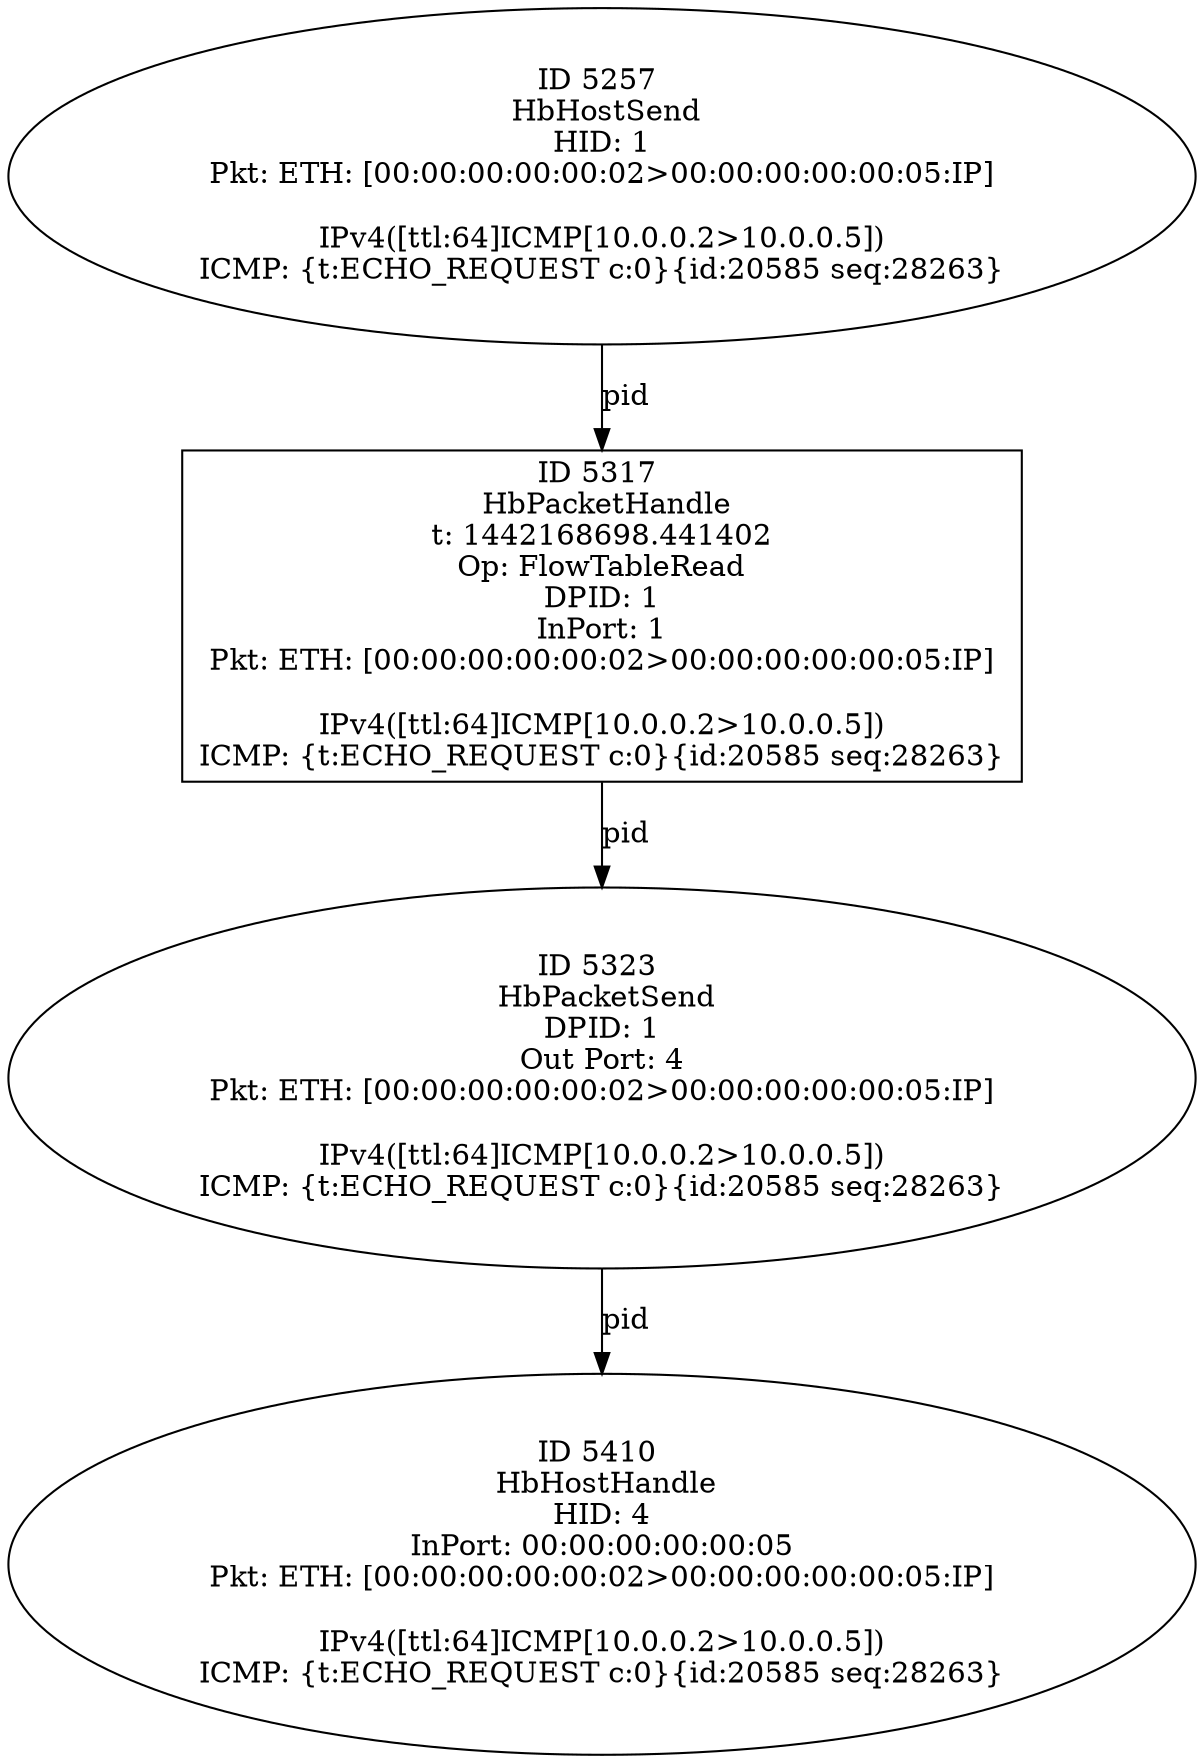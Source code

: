 strict digraph G {
5410 [shape=oval, event=<hb_events.HbHostHandle object at 0x107efe2d0>, label="ID 5410 
 HbHostHandle
HID: 4
InPort: 00:00:00:00:00:05
Pkt: ETH: [00:00:00:00:00:02>00:00:00:00:00:05:IP]

IPv4([ttl:64]ICMP[10.0.0.2>10.0.0.5])
ICMP: {t:ECHO_REQUEST c:0}{id:20585 seq:28263}"];
5317 [shape=box, event=<hb_events.HbPacketHandle object at 0x107eb4110>, label="ID 5317 
 HbPacketHandle
t: 1442168698.441402
Op: FlowTableRead
DPID: 1
InPort: 1
Pkt: ETH: [00:00:00:00:00:02>00:00:00:00:00:05:IP]

IPv4([ttl:64]ICMP[10.0.0.2>10.0.0.5])
ICMP: {t:ECHO_REQUEST c:0}{id:20585 seq:28263}"];
5257 [shape=oval, event=<hb_events.HbHostSend object at 0x107e82390>, label="ID 5257 
 HbHostSend
HID: 1
Pkt: ETH: [00:00:00:00:00:02>00:00:00:00:00:05:IP]

IPv4([ttl:64]ICMP[10.0.0.2>10.0.0.5])
ICMP: {t:ECHO_REQUEST c:0}{id:20585 seq:28263}"];
5323 [shape=oval, event=<hb_events.HbPacketSend object at 0x107ebc7d0>, label="ID 5323 
 HbPacketSend
DPID: 1
Out Port: 4
Pkt: ETH: [00:00:00:00:00:02>00:00:00:00:00:05:IP]

IPv4([ttl:64]ICMP[10.0.0.2>10.0.0.5])
ICMP: {t:ECHO_REQUEST c:0}{id:20585 seq:28263}"];
5317 -> 5323  [rel=pid, label=pid];
5257 -> 5317  [rel=pid, label=pid];
5323 -> 5410  [rel=pid, label=pid];
}
